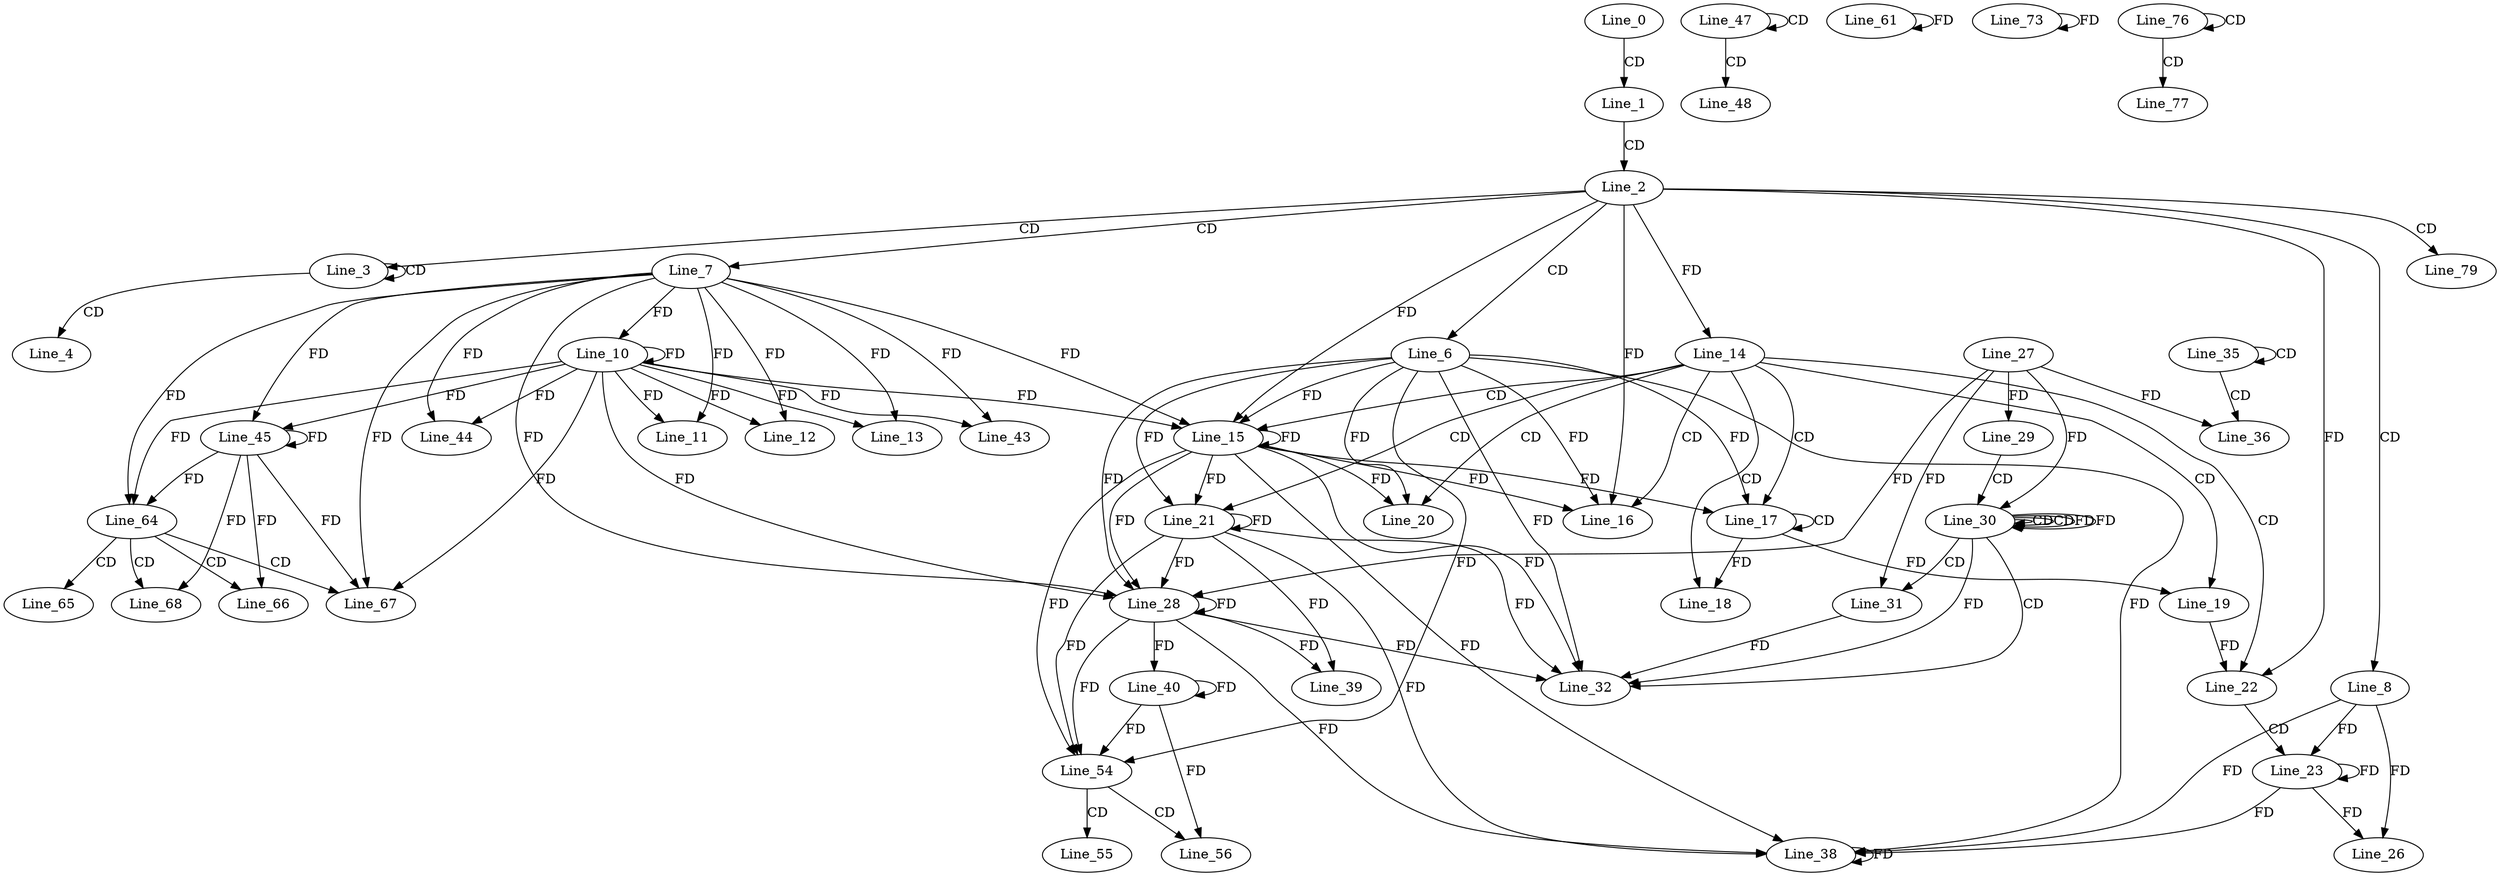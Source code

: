 digraph G {
  Line_0;
  Line_1;
  Line_2;
  Line_3;
  Line_3;
  Line_4;
  Line_6;
  Line_7;
  Line_8;
  Line_10;
  Line_10;
  Line_11;
  Line_12;
  Line_13;
  Line_14;
  Line_15;
  Line_15;
  Line_15;
  Line_16;
  Line_16;
  Line_17;
  Line_17;
  Line_18;
  Line_19;
  Line_19;
  Line_20;
  Line_21;
  Line_22;
  Line_22;
  Line_22;
  Line_23;
  Line_23;
  Line_26;
  Line_28;
  Line_28;
  Line_27;
  Line_28;
  Line_29;
  Line_29;
  Line_30;
  Line_30;
  Line_30;
  Line_30;
  Line_31;
  Line_31;
  Line_32;
  Line_35;
  Line_35;
  Line_36;
  Line_36;
  Line_38;
  Line_38;
  Line_39;
  Line_40;
  Line_43;
  Line_44;
  Line_45;
  Line_47;
  Line_47;
  Line_48;
  Line_54;
  Line_55;
  Line_56;
  Line_61;
  Line_64;
  Line_65;
  Line_66;
  Line_67;
  Line_68;
  Line_73;
  Line_76;
  Line_76;
  Line_77;
  Line_79;
  Line_0 -> Line_1 [ label="CD" ];
  Line_1 -> Line_2 [ label="CD" ];
  Line_2 -> Line_3 [ label="CD" ];
  Line_3 -> Line_3 [ label="CD" ];
  Line_3 -> Line_4 [ label="CD" ];
  Line_2 -> Line_6 [ label="CD" ];
  Line_2 -> Line_7 [ label="CD" ];
  Line_2 -> Line_8 [ label="CD" ];
  Line_7 -> Line_10 [ label="FD" ];
  Line_10 -> Line_10 [ label="FD" ];
  Line_7 -> Line_11 [ label="FD" ];
  Line_10 -> Line_11 [ label="FD" ];
  Line_7 -> Line_12 [ label="FD" ];
  Line_10 -> Line_12 [ label="FD" ];
  Line_7 -> Line_13 [ label="FD" ];
  Line_10 -> Line_13 [ label="FD" ];
  Line_2 -> Line_14 [ label="FD" ];
  Line_14 -> Line_15 [ label="CD" ];
  Line_6 -> Line_15 [ label="FD" ];
  Line_15 -> Line_15 [ label="FD" ];
  Line_7 -> Line_15 [ label="FD" ];
  Line_10 -> Line_15 [ label="FD" ];
  Line_2 -> Line_15 [ label="FD" ];
  Line_14 -> Line_16 [ label="CD" ];
  Line_6 -> Line_16 [ label="FD" ];
  Line_15 -> Line_16 [ label="FD" ];
  Line_2 -> Line_16 [ label="FD" ];
  Line_14 -> Line_17 [ label="CD" ];
  Line_17 -> Line_17 [ label="CD" ];
  Line_6 -> Line_17 [ label="FD" ];
  Line_15 -> Line_17 [ label="FD" ];
  Line_14 -> Line_18 [ label="CD" ];
  Line_17 -> Line_18 [ label="FD" ];
  Line_14 -> Line_19 [ label="CD" ];
  Line_17 -> Line_19 [ label="FD" ];
  Line_14 -> Line_20 [ label="CD" ];
  Line_6 -> Line_20 [ label="FD" ];
  Line_15 -> Line_20 [ label="FD" ];
  Line_14 -> Line_21 [ label="CD" ];
  Line_6 -> Line_21 [ label="FD" ];
  Line_15 -> Line_21 [ label="FD" ];
  Line_21 -> Line_21 [ label="FD" ];
  Line_14 -> Line_22 [ label="CD" ];
  Line_19 -> Line_22 [ label="FD" ];
  Line_2 -> Line_22 [ label="FD" ];
  Line_22 -> Line_23 [ label="CD" ];
  Line_8 -> Line_23 [ label="FD" ];
  Line_23 -> Line_23 [ label="FD" ];
  Line_8 -> Line_26 [ label="FD" ];
  Line_23 -> Line_26 [ label="FD" ];
  Line_6 -> Line_28 [ label="FD" ];
  Line_15 -> Line_28 [ label="FD" ];
  Line_21 -> Line_28 [ label="FD" ];
  Line_28 -> Line_28 [ label="FD" ];
  Line_7 -> Line_28 [ label="FD" ];
  Line_10 -> Line_28 [ label="FD" ];
  Line_27 -> Line_28 [ label="FD" ];
  Line_27 -> Line_29 [ label="FD" ];
  Line_29 -> Line_30 [ label="CD" ];
  Line_30 -> Line_30 [ label="CD" ];
  Line_27 -> Line_30 [ label="FD" ];
  Line_30 -> Line_30 [ label="CD" ];
  Line_30 -> Line_30 [ label="FD" ];
  Line_30 -> Line_31 [ label="CD" ];
  Line_27 -> Line_31 [ label="FD" ];
  Line_30 -> Line_32 [ label="CD" ];
  Line_6 -> Line_32 [ label="FD" ];
  Line_15 -> Line_32 [ label="FD" ];
  Line_21 -> Line_32 [ label="FD" ];
  Line_28 -> Line_32 [ label="FD" ];
  Line_30 -> Line_32 [ label="FD" ];
  Line_31 -> Line_32 [ label="FD" ];
  Line_35 -> Line_35 [ label="CD" ];
  Line_35 -> Line_36 [ label="CD" ];
  Line_27 -> Line_36 [ label="FD" ];
  Line_8 -> Line_38 [ label="FD" ];
  Line_23 -> Line_38 [ label="FD" ];
  Line_38 -> Line_38 [ label="FD" ];
  Line_6 -> Line_38 [ label="FD" ];
  Line_15 -> Line_38 [ label="FD" ];
  Line_21 -> Line_38 [ label="FD" ];
  Line_28 -> Line_38 [ label="FD" ];
  Line_21 -> Line_39 [ label="FD" ];
  Line_28 -> Line_39 [ label="FD" ];
  Line_28 -> Line_40 [ label="FD" ];
  Line_40 -> Line_40 [ label="FD" ];
  Line_7 -> Line_43 [ label="FD" ];
  Line_10 -> Line_43 [ label="FD" ];
  Line_7 -> Line_44 [ label="FD" ];
  Line_10 -> Line_44 [ label="FD" ];
  Line_7 -> Line_45 [ label="FD" ];
  Line_10 -> Line_45 [ label="FD" ];
  Line_45 -> Line_45 [ label="FD" ];
  Line_47 -> Line_47 [ label="CD" ];
  Line_47 -> Line_48 [ label="CD" ];
  Line_6 -> Line_54 [ label="FD" ];
  Line_15 -> Line_54 [ label="FD" ];
  Line_21 -> Line_54 [ label="FD" ];
  Line_28 -> Line_54 [ label="FD" ];
  Line_40 -> Line_54 [ label="FD" ];
  Line_54 -> Line_55 [ label="CD" ];
  Line_54 -> Line_56 [ label="CD" ];
  Line_40 -> Line_56 [ label="FD" ];
  Line_61 -> Line_61 [ label="FD" ];
  Line_7 -> Line_64 [ label="FD" ];
  Line_10 -> Line_64 [ label="FD" ];
  Line_45 -> Line_64 [ label="FD" ];
  Line_64 -> Line_65 [ label="CD" ];
  Line_64 -> Line_66 [ label="CD" ];
  Line_45 -> Line_66 [ label="FD" ];
  Line_64 -> Line_67 [ label="CD" ];
  Line_7 -> Line_67 [ label="FD" ];
  Line_10 -> Line_67 [ label="FD" ];
  Line_45 -> Line_67 [ label="FD" ];
  Line_64 -> Line_68 [ label="CD" ];
  Line_45 -> Line_68 [ label="FD" ];
  Line_73 -> Line_73 [ label="FD" ];
  Line_76 -> Line_76 [ label="CD" ];
  Line_76 -> Line_77 [ label="CD" ];
  Line_2 -> Line_79 [ label="CD" ];
  Line_30 -> Line_30 [ label="FD" ];
}
